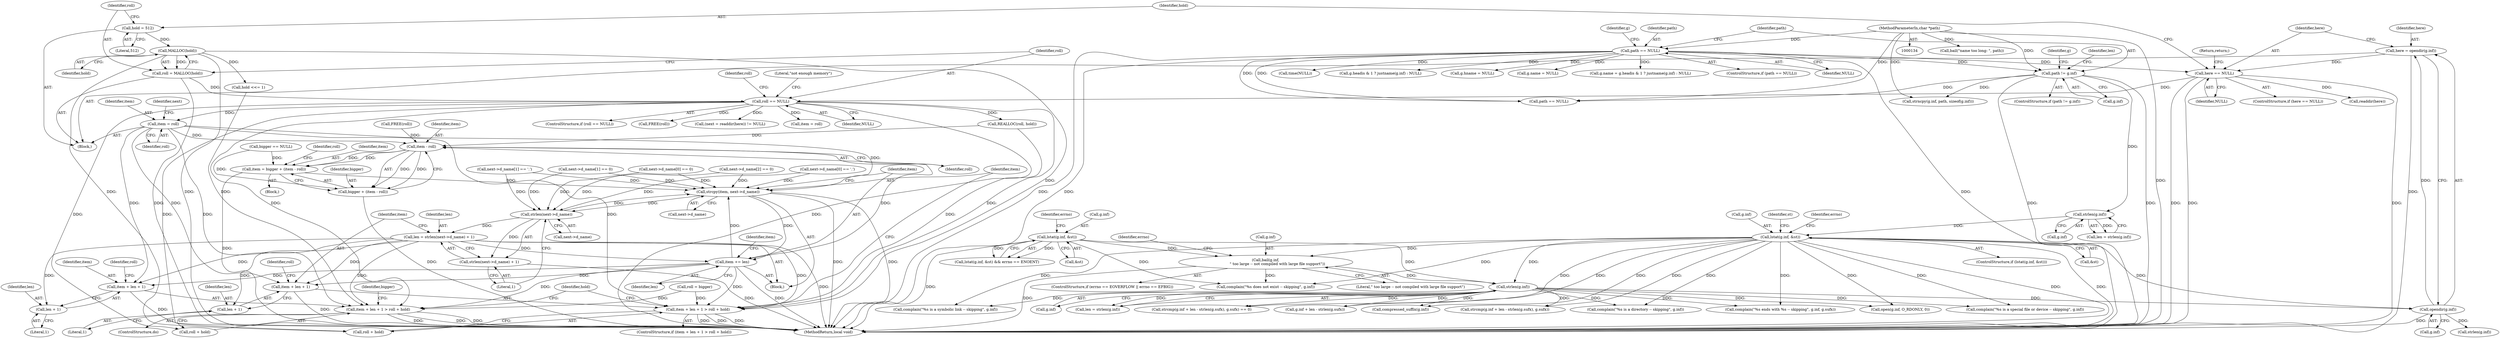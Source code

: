 digraph "0_pigz_fdad1406b3ec809f4954ff7cdf9e99eb18c2458f@pointer" {
"1000431" [label="(Call,item = roll)"];
"1000421" [label="(Call,roll == NULL)"];
"1000416" [label="(Call,roll = MALLOC(hold))"];
"1000418" [label="(Call,MALLOC(hold))"];
"1000413" [label="(Call,hold = 512)"];
"1000409" [label="(Call,here == NULL)"];
"1000402" [label="(Call,here = opendir(g.inf))"];
"1000404" [label="(Call,opendir(g.inf))"];
"1000232" [label="(Call,lstat(g.inf, &st))"];
"1000227" [label="(Call,strlen(g.inf))"];
"1000196" [label="(Call,path != g.inf)"];
"1000148" [label="(Call,path == NULL)"];
"1000135" [label="(MethodParameterIn,char *path)"];
"1000304" [label="(Call,strlen(g.inf))"];
"1000281" [label="(Call,bail(g.inf,\n                    \" too large -- not compiled with large file support\"))"];
"1000264" [label="(Call,lstat(g.inf, &st))"];
"1000492" [label="(Call,item + len + 1 > roll + hold)"];
"1000493" [label="(Call,item + len + 1)"];
"1000507" [label="(Call,item + len + 1 > roll + hold)"];
"1000508" [label="(Call,item + len + 1)"];
"1000535" [label="(Call,item - roll)"];
"1000531" [label="(Call,item = bigger + (item - roll))"];
"1000541" [label="(Call,strcpy(item, next->d_name))"];
"1000486" [label="(Call,strlen(next->d_name))"];
"1000483" [label="(Call,len = strlen(next->d_name) + 1)"];
"1000495" [label="(Call,len + 1)"];
"1000510" [label="(Call,len + 1)"];
"1000546" [label="(Call,item += len)"];
"1000485" [label="(Call,strlen(next->d_name) + 1)"];
"1000533" [label="(Call,bigger + (item - roll))"];
"1000281" [label="(Call,bail(g.inf,\n                    \" too large -- not compiled with large file support\"))"];
"1000538" [label="(Call,roll = bigger)"];
"1000782" [label="(Call,g.headis & 1 ? justname(g.inf) : NULL)"];
"1000222" [label="(Call,bail(\"name too long: \", path))"];
"1000695" [label="(Call,g.inf + len - strlen(g.sufx))"];
"1000410" [label="(Identifier,here)"];
"1000273" [label="(ControlStructure,if (errno == EOVERFLOW || errno == EFBIG))"];
"1000421" [label="(Call,roll == NULL)"];
"1000739" [label="(Call,compressed_suffix(g.inf))"];
"1000483" [label="(Call,len = strlen(next->d_name) + 1)"];
"1000486" [label="(Call,strlen(next->d_name))"];
"1000425" [label="(Literal,\"not enough memory\")"];
"1000532" [label="(Identifier,item)"];
"1000693" [label="(Call,strcmp(g.inf + len - strlen(g.sufx), g.sufx) == 0)"];
"1000285" [label="(Literal,\" too large -- not compiled with large file support\")"];
"1000535" [label="(Call,item - roll)"];
"1000302" [label="(Call,len = strlen(g.inf))"];
"1000231" [label="(ControlStructure,if (lstat(g.inf, &st)))"];
"1000537" [label="(Identifier,roll)"];
"1000432" [label="(Identifier,item)"];
"1000202" [label="(Call,strncpy(g.inf, path, sizeof(g.inf)))"];
"1000513" [label="(Call,roll + hold)"];
"1000227" [label="(Call,strlen(g.inf))"];
"1000287" [label="(Identifier,errno)"];
"1000539" [label="(Identifier,roll)"];
"1000271" [label="(Identifier,errno)"];
"1000435" [label="(Call,(next = readdir(here)) != NULL)"];
"1000413" [label="(Call,hold = 512)"];
"1000606" [label="(Call,item = roll)"];
"1000431" [label="(Call,item = roll)"];
"1000232" [label="(Call,lstat(g.inf, &st))"];
"1000514" [label="(Identifier,roll)"];
"1000304" [label="(Call,strlen(g.inf))"];
"1000563" [label="(Call,strlen(g.inf))"];
"1000547" [label="(Identifier,item)"];
"1000811" [label="(Call,g.hname = NULL)"];
"1000412" [label="(Return,return;)"];
"1000282" [label="(Call,g.inf)"];
"1000263" [label="(Call,lstat(g.inf, &st) && errno == ENOENT)"];
"1000534" [label="(Identifier,bigger)"];
"1000415" [label="(Literal,512)"];
"1000526" [label="(Call,FREE(roll))"];
"1000404" [label="(Call,opendir(g.inf))"];
"1000333" [label="(Call,complain(\"%s is a special file or device -- skipping\", g.inf))"];
"1000960" [label="(Call,path == NULL)"];
"1000419" [label="(Identifier,hold)"];
"1000508" [label="(Call,item + len + 1)"];
"1000710" [label="(Call,complain(\"%s ends with %s -- skipping\", g.inf, g.sufx))"];
"1000493" [label="(Call,item + len + 1)"];
"1001438" [label="(MethodReturn,local void)"];
"1000162" [label="(Call,g.name = NULL)"];
"1000135" [label="(MethodParameterIn,char *path)"];
"1000204" [label="(Identifier,g)"];
"1000429" [label="(Identifier,roll)"];
"1000778" [label="(Call,g.name = g.headis & 1 ? justname(g.inf) : NULL)"];
"1000497" [label="(Literal,1)"];
"1000504" [label="(Call,hold <<= 1)"];
"1000533" [label="(Call,bigger + (item - roll))"];
"1000417" [label="(Identifier,roll)"];
"1000437" [label="(Identifier,next)"];
"1000147" [label="(ControlStructure,if (path == NULL))"];
"1000548" [label="(Identifier,len)"];
"1000543" [label="(Call,next->d_name)"];
"1000149" [label="(Identifier,path)"];
"1000242" [label="(Identifier,errno)"];
"1000233" [label="(Call,g.inf)"];
"1000402" [label="(Call,here = opendir(g.inf))"];
"1000546" [label="(Call,item += len)"];
"1000498" [label="(Call,roll + hold)"];
"1000452" [label="(Call,next->d_name[0] == '.')"];
"1000423" [label="(Identifier,NULL)"];
"1000411" [label="(Identifier,NULL)"];
"1000444" [label="(Call,next->d_name[0] == 0)"];
"1000487" [label="(Call,next->d_name)"];
"1000468" [label="(Call,next->d_name[1] == '.')"];
"1000499" [label="(Identifier,roll)"];
"1000510" [label="(Call,len + 1)"];
"1000495" [label="(Call,len + 1)"];
"1000492" [label="(Call,item + len + 1 > roll + hold)"];
"1000416" [label="(Call,roll = MALLOC(hold))"];
"1000226" [label="(Identifier,len)"];
"1000496" [label="(Identifier,len)"];
"1000485" [label="(Call,strlen(next->d_name) + 1)"];
"1000408" [label="(ControlStructure,if (here == NULL))"];
"1000522" [label="(Call,bigger == NULL)"];
"1000484" [label="(Identifier,len)"];
"1000511" [label="(Identifier,len)"];
"1000236" [label="(Call,&st)"];
"1000264" [label="(Call,lstat(g.inf, &st))"];
"1000460" [label="(Call,next->d_name[1] == 0)"];
"1000507" [label="(Call,item + len + 1 > roll + hold)"];
"1000541" [label="(Call,strcpy(item, next->d_name))"];
"1000150" [label="(Identifier,NULL)"];
"1000305" [label="(Call,g.inf)"];
"1000761" [label="(Call,open(g.inf, O_RDONLY, 0))"];
"1000551" [label="(Identifier,item)"];
"1000268" [label="(Call,&st)"];
"1000296" [label="(Call,complain(\"%s does not exist -- skipping\", g.inf))"];
"1000265" [label="(Call,g.inf)"];
"1000509" [label="(Identifier,item)"];
"1000475" [label="(Call,next->d_name[2] == 0)"];
"1000433" [label="(Identifier,roll)"];
"1000518" [label="(Call,REALLOC(roll, hold))"];
"1000197" [label="(Identifier,path)"];
"1000313" [label="(Identifier,st)"];
"1000505" [label="(Identifier,hold)"];
"1000531" [label="(Call,item = bigger + (item - roll))"];
"1000491" [label="(ControlStructure,if (item + len + 1 > roll + hold))"];
"1000358" [label="(Call,complain(\"%s is a symbolic link -- skipping\", g.inf))"];
"1000414" [label="(Identifier,hold)"];
"1000512" [label="(Literal,1)"];
"1000438" [label="(Call,readdir(here))"];
"1000441" [label="(Block,)"];
"1000501" [label="(Block,)"];
"1000148" [label="(Call,path == NULL)"];
"1000422" [label="(Identifier,roll)"];
"1000490" [label="(Literal,1)"];
"1000378" [label="(Call,complain(\"%s is a directory -- skipping\", g.inf))"];
"1000184" [label="(Call,time(NULL))"];
"1000694" [label="(Call,strcmp(g.inf + len - strlen(g.sufx), g.sufx))"];
"1000403" [label="(Identifier,here)"];
"1000420" [label="(ControlStructure,if (roll == NULL))"];
"1000228" [label="(Call,g.inf)"];
"1000196" [label="(Call,path != g.inf)"];
"1000536" [label="(Identifier,item)"];
"1000418" [label="(Call,MALLOC(hold))"];
"1000669" [label="(Call,FREE(roll))"];
"1000225" [label="(Call,len = strlen(g.inf))"];
"1000409" [label="(Call,here == NULL)"];
"1000502" [label="(ControlStructure,do)"];
"1000517" [label="(Identifier,bigger)"];
"1000195" [label="(ControlStructure,if (path != g.inf))"];
"1000405" [label="(Call,g.inf)"];
"1000392" [label="(Block,)"];
"1000198" [label="(Call,g.inf)"];
"1000494" [label="(Identifier,item)"];
"1000542" [label="(Identifier,item)"];
"1000154" [label="(Identifier,g)"];
"1000431" -> "1000392"  [label="AST: "];
"1000431" -> "1000433"  [label="CFG: "];
"1000432" -> "1000431"  [label="AST: "];
"1000433" -> "1000431"  [label="AST: "];
"1000437" -> "1000431"  [label="CFG: "];
"1000421" -> "1000431"  [label="DDG: "];
"1000431" -> "1000492"  [label="DDG: "];
"1000431" -> "1000493"  [label="DDG: "];
"1000431" -> "1000507"  [label="DDG: "];
"1000431" -> "1000508"  [label="DDG: "];
"1000431" -> "1000535"  [label="DDG: "];
"1000431" -> "1000541"  [label="DDG: "];
"1000421" -> "1000420"  [label="AST: "];
"1000421" -> "1000423"  [label="CFG: "];
"1000422" -> "1000421"  [label="AST: "];
"1000423" -> "1000421"  [label="AST: "];
"1000425" -> "1000421"  [label="CFG: "];
"1000429" -> "1000421"  [label="CFG: "];
"1000421" -> "1001438"  [label="DDG: "];
"1000416" -> "1000421"  [label="DDG: "];
"1000409" -> "1000421"  [label="DDG: "];
"1000421" -> "1000435"  [label="DDG: "];
"1000421" -> "1000492"  [label="DDG: "];
"1000421" -> "1000498"  [label="DDG: "];
"1000421" -> "1000507"  [label="DDG: "];
"1000421" -> "1000513"  [label="DDG: "];
"1000421" -> "1000518"  [label="DDG: "];
"1000421" -> "1000606"  [label="DDG: "];
"1000421" -> "1000669"  [label="DDG: "];
"1000416" -> "1000392"  [label="AST: "];
"1000416" -> "1000418"  [label="CFG: "];
"1000417" -> "1000416"  [label="AST: "];
"1000418" -> "1000416"  [label="AST: "];
"1000422" -> "1000416"  [label="CFG: "];
"1000416" -> "1001438"  [label="DDG: "];
"1000418" -> "1000416"  [label="DDG: "];
"1000418" -> "1000419"  [label="CFG: "];
"1000419" -> "1000418"  [label="AST: "];
"1000418" -> "1001438"  [label="DDG: "];
"1000413" -> "1000418"  [label="DDG: "];
"1000418" -> "1000492"  [label="DDG: "];
"1000418" -> "1000498"  [label="DDG: "];
"1000418" -> "1000504"  [label="DDG: "];
"1000413" -> "1000392"  [label="AST: "];
"1000413" -> "1000415"  [label="CFG: "];
"1000414" -> "1000413"  [label="AST: "];
"1000415" -> "1000413"  [label="AST: "];
"1000417" -> "1000413"  [label="CFG: "];
"1000409" -> "1000408"  [label="AST: "];
"1000409" -> "1000411"  [label="CFG: "];
"1000410" -> "1000409"  [label="AST: "];
"1000411" -> "1000409"  [label="AST: "];
"1000412" -> "1000409"  [label="CFG: "];
"1000414" -> "1000409"  [label="CFG: "];
"1000409" -> "1001438"  [label="DDG: "];
"1000409" -> "1001438"  [label="DDG: "];
"1000409" -> "1001438"  [label="DDG: "];
"1000402" -> "1000409"  [label="DDG: "];
"1000148" -> "1000409"  [label="DDG: "];
"1000409" -> "1000438"  [label="DDG: "];
"1000402" -> "1000392"  [label="AST: "];
"1000402" -> "1000404"  [label="CFG: "];
"1000403" -> "1000402"  [label="AST: "];
"1000404" -> "1000402"  [label="AST: "];
"1000410" -> "1000402"  [label="CFG: "];
"1000402" -> "1001438"  [label="DDG: "];
"1000404" -> "1000402"  [label="DDG: "];
"1000404" -> "1000405"  [label="CFG: "];
"1000405" -> "1000404"  [label="AST: "];
"1000404" -> "1001438"  [label="DDG: "];
"1000232" -> "1000404"  [label="DDG: "];
"1000304" -> "1000404"  [label="DDG: "];
"1000404" -> "1000563"  [label="DDG: "];
"1000232" -> "1000231"  [label="AST: "];
"1000232" -> "1000236"  [label="CFG: "];
"1000233" -> "1000232"  [label="AST: "];
"1000236" -> "1000232"  [label="AST: "];
"1000242" -> "1000232"  [label="CFG: "];
"1000313" -> "1000232"  [label="CFG: "];
"1000232" -> "1001438"  [label="DDG: "];
"1000232" -> "1001438"  [label="DDG: "];
"1000227" -> "1000232"  [label="DDG: "];
"1000232" -> "1000281"  [label="DDG: "];
"1000232" -> "1000296"  [label="DDG: "];
"1000232" -> "1000304"  [label="DDG: "];
"1000232" -> "1000333"  [label="DDG: "];
"1000232" -> "1000358"  [label="DDG: "];
"1000232" -> "1000378"  [label="DDG: "];
"1000232" -> "1000693"  [label="DDG: "];
"1000232" -> "1000694"  [label="DDG: "];
"1000232" -> "1000695"  [label="DDG: "];
"1000232" -> "1000710"  [label="DDG: "];
"1000232" -> "1000739"  [label="DDG: "];
"1000232" -> "1000761"  [label="DDG: "];
"1000227" -> "1000225"  [label="AST: "];
"1000227" -> "1000228"  [label="CFG: "];
"1000228" -> "1000227"  [label="AST: "];
"1000225" -> "1000227"  [label="CFG: "];
"1000227" -> "1000225"  [label="DDG: "];
"1000196" -> "1000227"  [label="DDG: "];
"1000196" -> "1000195"  [label="AST: "];
"1000196" -> "1000198"  [label="CFG: "];
"1000197" -> "1000196"  [label="AST: "];
"1000198" -> "1000196"  [label="AST: "];
"1000204" -> "1000196"  [label="CFG: "];
"1000226" -> "1000196"  [label="CFG: "];
"1000196" -> "1001438"  [label="DDG: "];
"1000196" -> "1001438"  [label="DDG: "];
"1000148" -> "1000196"  [label="DDG: "];
"1000135" -> "1000196"  [label="DDG: "];
"1000196" -> "1000202"  [label="DDG: "];
"1000196" -> "1000960"  [label="DDG: "];
"1000148" -> "1000147"  [label="AST: "];
"1000148" -> "1000150"  [label="CFG: "];
"1000149" -> "1000148"  [label="AST: "];
"1000150" -> "1000148"  [label="AST: "];
"1000154" -> "1000148"  [label="CFG: "];
"1000197" -> "1000148"  [label="CFG: "];
"1000148" -> "1001438"  [label="DDG: "];
"1000148" -> "1001438"  [label="DDG: "];
"1000148" -> "1001438"  [label="DDG: "];
"1000135" -> "1000148"  [label="DDG: "];
"1000148" -> "1000162"  [label="DDG: "];
"1000148" -> "1000184"  [label="DDG: "];
"1000148" -> "1000778"  [label="DDG: "];
"1000148" -> "1000782"  [label="DDG: "];
"1000148" -> "1000811"  [label="DDG: "];
"1000148" -> "1000960"  [label="DDG: "];
"1000148" -> "1000960"  [label="DDG: "];
"1000135" -> "1000134"  [label="AST: "];
"1000135" -> "1001438"  [label="DDG: "];
"1000135" -> "1000202"  [label="DDG: "];
"1000135" -> "1000222"  [label="DDG: "];
"1000135" -> "1000960"  [label="DDG: "];
"1000304" -> "1000302"  [label="AST: "];
"1000304" -> "1000305"  [label="CFG: "];
"1000305" -> "1000304"  [label="AST: "];
"1000302" -> "1000304"  [label="CFG: "];
"1000304" -> "1000302"  [label="DDG: "];
"1000281" -> "1000304"  [label="DDG: "];
"1000264" -> "1000304"  [label="DDG: "];
"1000304" -> "1000333"  [label="DDG: "];
"1000304" -> "1000358"  [label="DDG: "];
"1000304" -> "1000378"  [label="DDG: "];
"1000304" -> "1000693"  [label="DDG: "];
"1000304" -> "1000694"  [label="DDG: "];
"1000304" -> "1000695"  [label="DDG: "];
"1000304" -> "1000710"  [label="DDG: "];
"1000304" -> "1000739"  [label="DDG: "];
"1000304" -> "1000761"  [label="DDG: "];
"1000281" -> "1000273"  [label="AST: "];
"1000281" -> "1000285"  [label="CFG: "];
"1000282" -> "1000281"  [label="AST: "];
"1000285" -> "1000281"  [label="AST: "];
"1000287" -> "1000281"  [label="CFG: "];
"1000281" -> "1001438"  [label="DDG: "];
"1000264" -> "1000281"  [label="DDG: "];
"1000281" -> "1000296"  [label="DDG: "];
"1000264" -> "1000263"  [label="AST: "];
"1000264" -> "1000268"  [label="CFG: "];
"1000265" -> "1000264"  [label="AST: "];
"1000268" -> "1000264"  [label="AST: "];
"1000271" -> "1000264"  [label="CFG: "];
"1000263" -> "1000264"  [label="CFG: "];
"1000264" -> "1001438"  [label="DDG: "];
"1000264" -> "1000263"  [label="DDG: "];
"1000264" -> "1000263"  [label="DDG: "];
"1000264" -> "1000296"  [label="DDG: "];
"1000492" -> "1000491"  [label="AST: "];
"1000492" -> "1000498"  [label="CFG: "];
"1000493" -> "1000492"  [label="AST: "];
"1000498" -> "1000492"  [label="AST: "];
"1000505" -> "1000492"  [label="CFG: "];
"1000542" -> "1000492"  [label="CFG: "];
"1000492" -> "1001438"  [label="DDG: "];
"1000492" -> "1001438"  [label="DDG: "];
"1000492" -> "1001438"  [label="DDG: "];
"1000546" -> "1000492"  [label="DDG: "];
"1000483" -> "1000492"  [label="DDG: "];
"1000538" -> "1000492"  [label="DDG: "];
"1000518" -> "1000492"  [label="DDG: "];
"1000493" -> "1000495"  [label="CFG: "];
"1000494" -> "1000493"  [label="AST: "];
"1000495" -> "1000493"  [label="AST: "];
"1000499" -> "1000493"  [label="CFG: "];
"1000493" -> "1001438"  [label="DDG: "];
"1000546" -> "1000493"  [label="DDG: "];
"1000483" -> "1000493"  [label="DDG: "];
"1000507" -> "1000502"  [label="AST: "];
"1000507" -> "1000513"  [label="CFG: "];
"1000508" -> "1000507"  [label="AST: "];
"1000513" -> "1000507"  [label="AST: "];
"1000505" -> "1000507"  [label="CFG: "];
"1000517" -> "1000507"  [label="CFG: "];
"1000507" -> "1001438"  [label="DDG: "];
"1000507" -> "1001438"  [label="DDG: "];
"1000507" -> "1001438"  [label="DDG: "];
"1000546" -> "1000507"  [label="DDG: "];
"1000483" -> "1000507"  [label="DDG: "];
"1000538" -> "1000507"  [label="DDG: "];
"1000504" -> "1000507"  [label="DDG: "];
"1000508" -> "1000510"  [label="CFG: "];
"1000509" -> "1000508"  [label="AST: "];
"1000510" -> "1000508"  [label="AST: "];
"1000514" -> "1000508"  [label="CFG: "];
"1000508" -> "1001438"  [label="DDG: "];
"1000546" -> "1000508"  [label="DDG: "];
"1000483" -> "1000508"  [label="DDG: "];
"1000535" -> "1000533"  [label="AST: "];
"1000535" -> "1000537"  [label="CFG: "];
"1000536" -> "1000535"  [label="AST: "];
"1000537" -> "1000535"  [label="AST: "];
"1000533" -> "1000535"  [label="CFG: "];
"1000535" -> "1000531"  [label="DDG: "];
"1000535" -> "1000531"  [label="DDG: "];
"1000535" -> "1000533"  [label="DDG: "];
"1000535" -> "1000533"  [label="DDG: "];
"1000546" -> "1000535"  [label="DDG: "];
"1000518" -> "1000535"  [label="DDG: "];
"1000526" -> "1000535"  [label="DDG: "];
"1000531" -> "1000501"  [label="AST: "];
"1000531" -> "1000533"  [label="CFG: "];
"1000532" -> "1000531"  [label="AST: "];
"1000533" -> "1000531"  [label="AST: "];
"1000539" -> "1000531"  [label="CFG: "];
"1000531" -> "1001438"  [label="DDG: "];
"1000522" -> "1000531"  [label="DDG: "];
"1000531" -> "1000541"  [label="DDG: "];
"1000541" -> "1000441"  [label="AST: "];
"1000541" -> "1000543"  [label="CFG: "];
"1000542" -> "1000541"  [label="AST: "];
"1000543" -> "1000541"  [label="AST: "];
"1000547" -> "1000541"  [label="CFG: "];
"1000541" -> "1001438"  [label="DDG: "];
"1000541" -> "1001438"  [label="DDG: "];
"1000541" -> "1000486"  [label="DDG: "];
"1000546" -> "1000541"  [label="DDG: "];
"1000460" -> "1000541"  [label="DDG: "];
"1000475" -> "1000541"  [label="DDG: "];
"1000468" -> "1000541"  [label="DDG: "];
"1000444" -> "1000541"  [label="DDG: "];
"1000452" -> "1000541"  [label="DDG: "];
"1000486" -> "1000541"  [label="DDG: "];
"1000541" -> "1000546"  [label="DDG: "];
"1000486" -> "1000485"  [label="AST: "];
"1000486" -> "1000487"  [label="CFG: "];
"1000487" -> "1000486"  [label="AST: "];
"1000490" -> "1000486"  [label="CFG: "];
"1000486" -> "1000483"  [label="DDG: "];
"1000486" -> "1000485"  [label="DDG: "];
"1000460" -> "1000486"  [label="DDG: "];
"1000475" -> "1000486"  [label="DDG: "];
"1000468" -> "1000486"  [label="DDG: "];
"1000444" -> "1000486"  [label="DDG: "];
"1000452" -> "1000486"  [label="DDG: "];
"1000483" -> "1000441"  [label="AST: "];
"1000483" -> "1000485"  [label="CFG: "];
"1000484" -> "1000483"  [label="AST: "];
"1000485" -> "1000483"  [label="AST: "];
"1000494" -> "1000483"  [label="CFG: "];
"1000483" -> "1001438"  [label="DDG: "];
"1000483" -> "1000495"  [label="DDG: "];
"1000483" -> "1000510"  [label="DDG: "];
"1000483" -> "1000546"  [label="DDG: "];
"1000495" -> "1000497"  [label="CFG: "];
"1000496" -> "1000495"  [label="AST: "];
"1000497" -> "1000495"  [label="AST: "];
"1000510" -> "1000512"  [label="CFG: "];
"1000511" -> "1000510"  [label="AST: "];
"1000512" -> "1000510"  [label="AST: "];
"1000546" -> "1000441"  [label="AST: "];
"1000546" -> "1000548"  [label="CFG: "];
"1000547" -> "1000546"  [label="AST: "];
"1000548" -> "1000546"  [label="AST: "];
"1000551" -> "1000546"  [label="CFG: "];
"1000546" -> "1001438"  [label="DDG: "];
"1000485" -> "1000490"  [label="CFG: "];
"1000490" -> "1000485"  [label="AST: "];
"1000485" -> "1001438"  [label="DDG: "];
"1000534" -> "1000533"  [label="AST: "];
"1000533" -> "1001438"  [label="DDG: "];
"1000522" -> "1000533"  [label="DDG: "];
}
